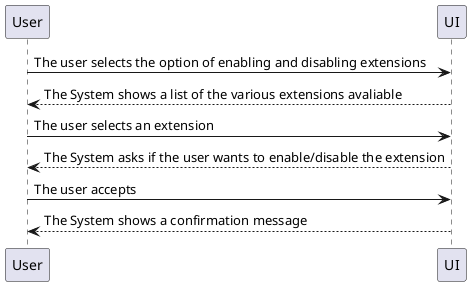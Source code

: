 @startuml

User->UI: The user selects the option of enabling and disabling extensions
UI-->User: The System shows a list of the various extensions avaliable
User->UI: The user selects an extension
UI-->User: The System asks if the user wants to enable/disable the extension
User->UI: The user accepts
UI-->User: The System shows a confirmation message
@enduml
